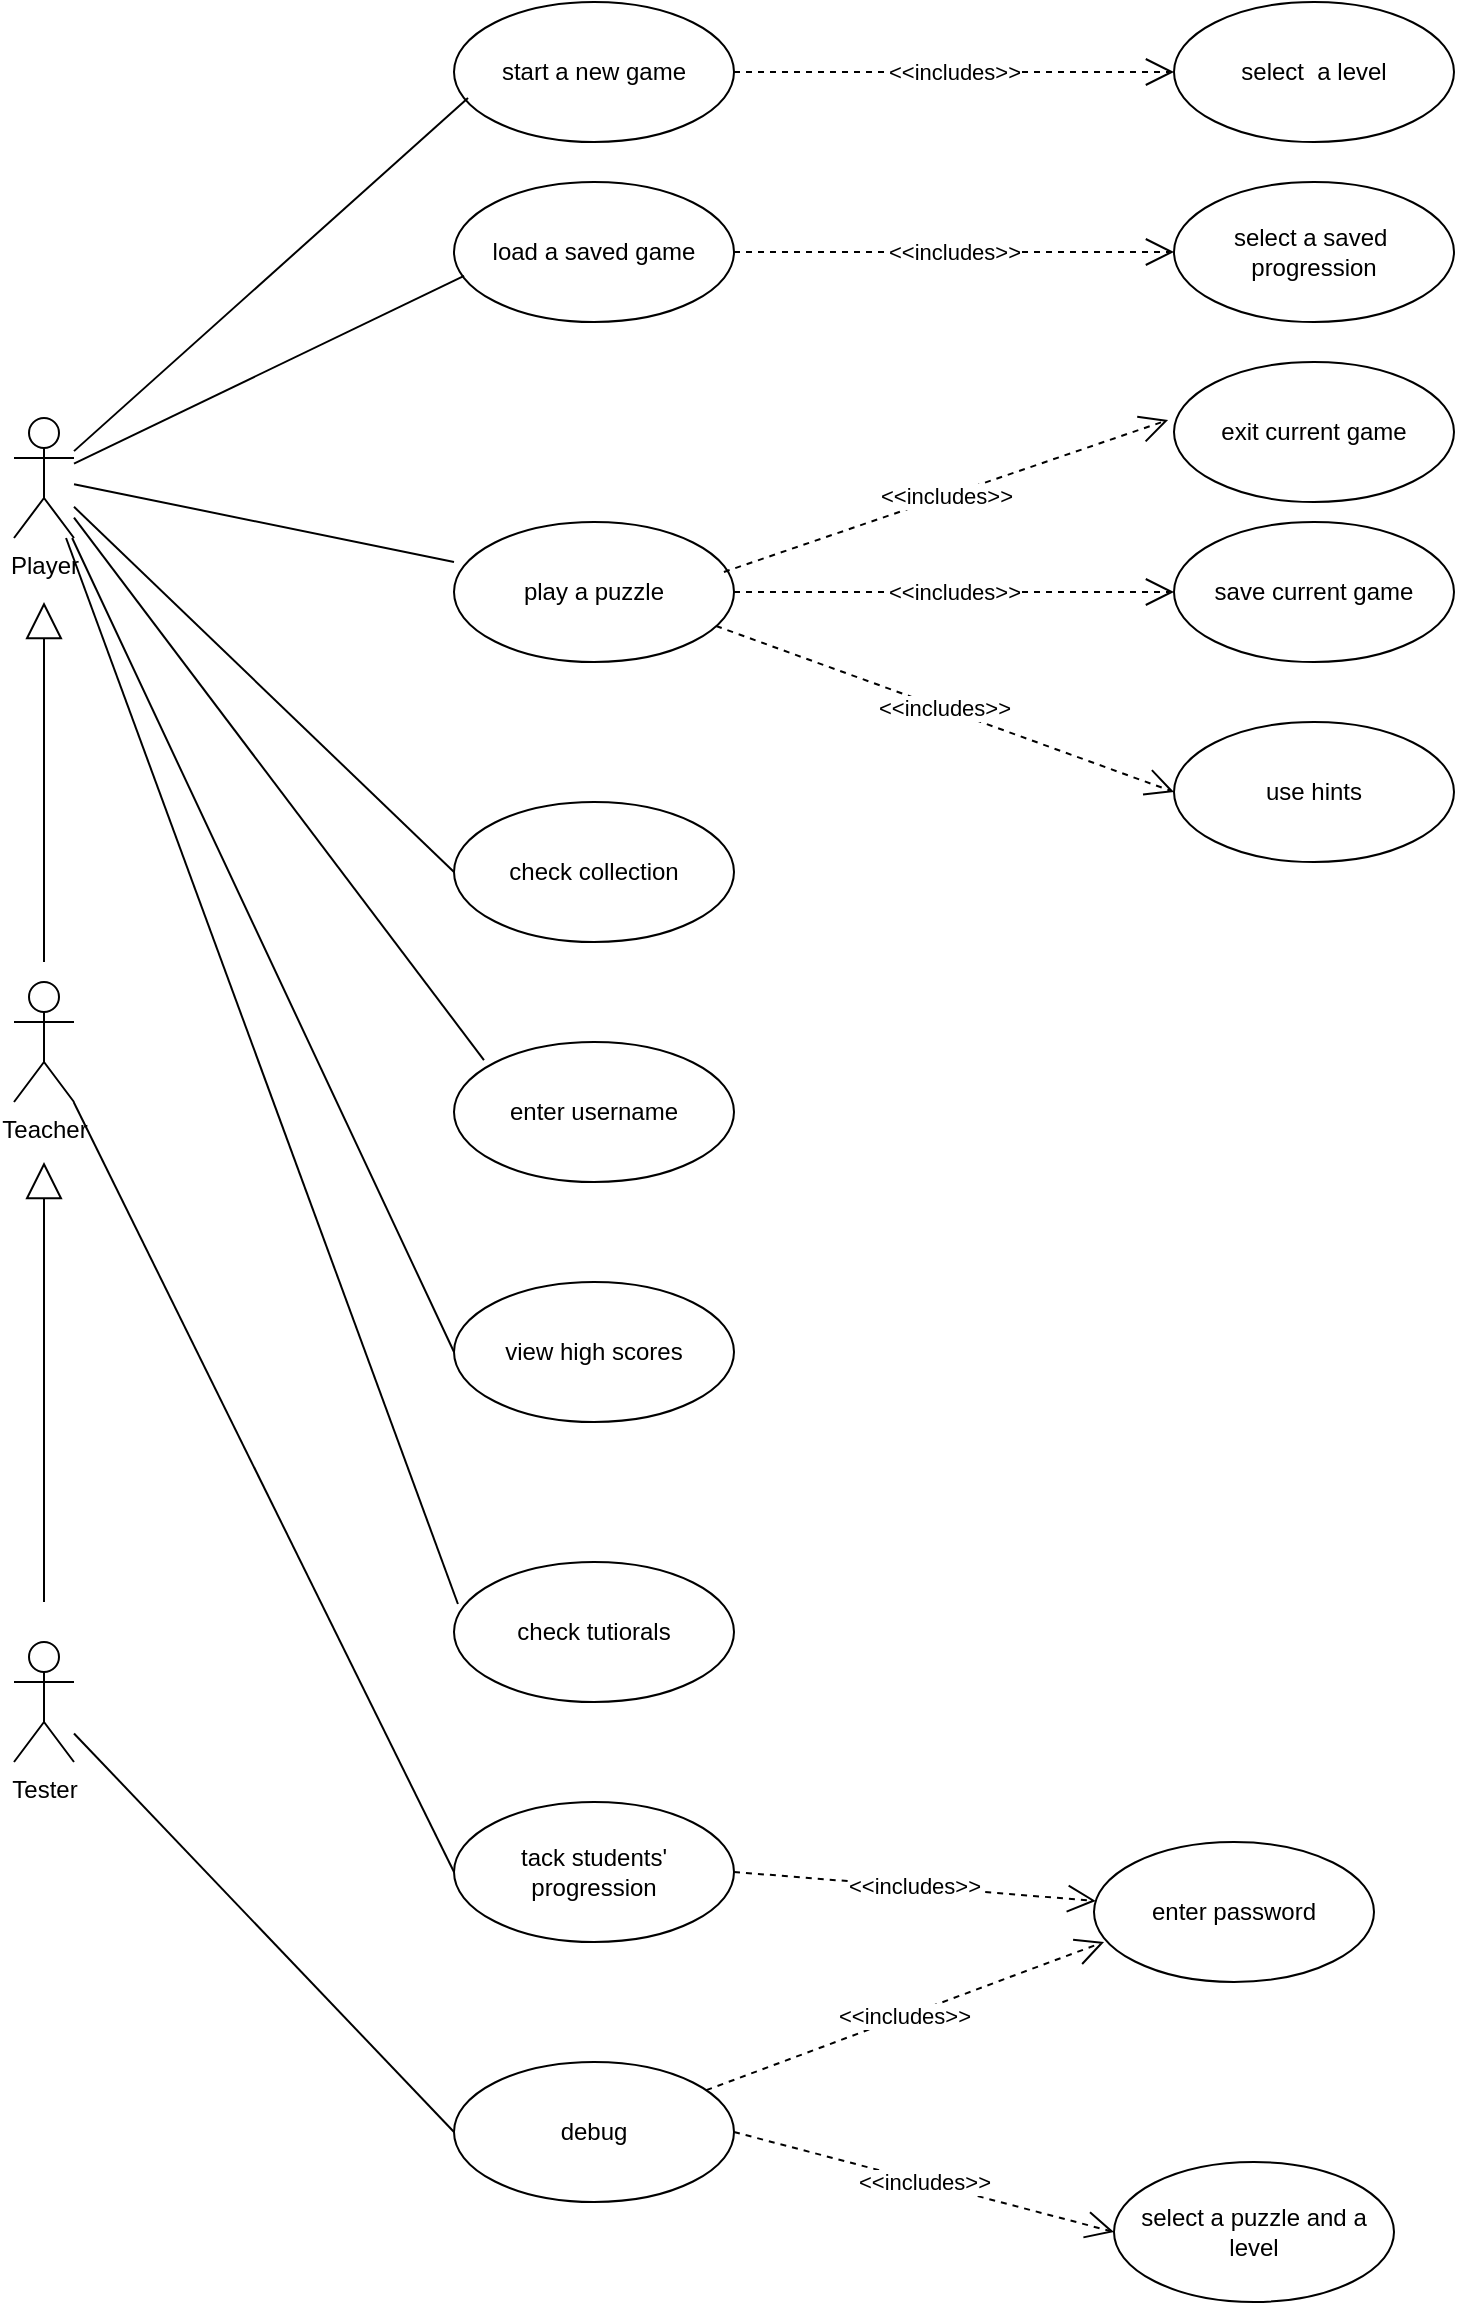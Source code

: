 <mxfile version="23.1.1" type="github">
  <diagram name="Page-1" id="0783ab3e-0a74-02c8-0abd-f7b4e66b4bec">
    <mxGraphModel dx="2924" dy="1140" grid="1" gridSize="10" guides="1" tooltips="1" connect="1" arrows="1" fold="1" page="1" pageScale="1" pageWidth="850" pageHeight="1100" background="none" math="0" shadow="0">
      <root>
        <mxCell id="0" />
        <mxCell id="1" parent="0" />
        <mxCell id="n95UubTUEXaW6l02zeMs-1" value="Player" style="shape=umlActor;verticalLabelPosition=bottom;verticalAlign=top;html=1;outlineConnect=0;" vertex="1" parent="1">
          <mxGeometry x="-750" y="358" width="30" height="60" as="geometry" />
        </mxCell>
        <mxCell id="n95UubTUEXaW6l02zeMs-14" value="Teacher" style="shape=umlActor;verticalLabelPosition=bottom;verticalAlign=top;html=1;outlineConnect=0;" vertex="1" parent="1">
          <mxGeometry x="-750" y="640" width="30" height="60" as="geometry" />
        </mxCell>
        <mxCell id="n95UubTUEXaW6l02zeMs-22" value="Tester" style="shape=umlActor;verticalLabelPosition=bottom;verticalAlign=top;html=1;outlineConnect=0;" vertex="1" parent="1">
          <mxGeometry x="-750" y="970" width="30" height="60" as="geometry" />
        </mxCell>
        <mxCell id="n95UubTUEXaW6l02zeMs-30" value="debug" style="ellipse;whiteSpace=wrap;html=1;" vertex="1" parent="1">
          <mxGeometry x="-530" y="1180" width="140" height="70" as="geometry" />
        </mxCell>
        <mxCell id="n95UubTUEXaW6l02zeMs-31" value="check collection" style="ellipse;whiteSpace=wrap;html=1;" vertex="1" parent="1">
          <mxGeometry x="-530" y="550" width="140" height="70" as="geometry" />
        </mxCell>
        <mxCell id="n95UubTUEXaW6l02zeMs-32" value="start a new game" style="ellipse;whiteSpace=wrap;html=1;" vertex="1" parent="1">
          <mxGeometry x="-530" y="150" width="140" height="70" as="geometry" />
        </mxCell>
        <mxCell id="n95UubTUEXaW6l02zeMs-35" value="load a saved game" style="ellipse;whiteSpace=wrap;html=1;" vertex="1" parent="1">
          <mxGeometry x="-530" y="240" width="140" height="70" as="geometry" />
        </mxCell>
        <mxCell id="n95UubTUEXaW6l02zeMs-36" value="tack students&#39; progression" style="ellipse;whiteSpace=wrap;html=1;" vertex="1" parent="1">
          <mxGeometry x="-530" y="1050" width="140" height="70" as="geometry" />
        </mxCell>
        <mxCell id="n95UubTUEXaW6l02zeMs-37" value="view high scores" style="ellipse;whiteSpace=wrap;html=1;" vertex="1" parent="1">
          <mxGeometry x="-530" y="790" width="140" height="70" as="geometry" />
        </mxCell>
        <mxCell id="n95UubTUEXaW6l02zeMs-41" value="check tutiorals" style="ellipse;whiteSpace=wrap;html=1;" vertex="1" parent="1">
          <mxGeometry x="-530" y="930" width="140" height="70" as="geometry" />
        </mxCell>
        <mxCell id="n95UubTUEXaW6l02zeMs-42" value="select a puzzle and a level" style="ellipse;whiteSpace=wrap;html=1;" vertex="1" parent="1">
          <mxGeometry x="-200" y="1230" width="140" height="70" as="geometry" />
        </mxCell>
        <mxCell id="n95UubTUEXaW6l02zeMs-46" value="" style="endArrow=block;endSize=16;endFill=0;html=1;rounded=0;" edge="1" parent="1">
          <mxGeometry width="160" relative="1" as="geometry">
            <mxPoint x="-735" y="630" as="sourcePoint" />
            <mxPoint x="-735" y="450" as="targetPoint" />
            <Array as="points">
              <mxPoint x="-735" y="530" />
            </Array>
          </mxGeometry>
        </mxCell>
        <mxCell id="n95UubTUEXaW6l02zeMs-47" value="" style="endArrow=block;endSize=16;endFill=0;html=1;rounded=0;" edge="1" parent="1">
          <mxGeometry width="160" relative="1" as="geometry">
            <mxPoint x="-735" y="950" as="sourcePoint" />
            <mxPoint x="-735" y="730" as="targetPoint" />
          </mxGeometry>
        </mxCell>
        <mxCell id="n95UubTUEXaW6l02zeMs-50" value="&amp;lt;&amp;lt;includes&amp;gt;&amp;gt;" style="endArrow=open;endSize=12;dashed=1;html=1;rounded=0;exitX=1;exitY=0.5;exitDx=0;exitDy=0;entryX=0;entryY=0.5;entryDx=0;entryDy=0;" edge="1" parent="1" source="n95UubTUEXaW6l02zeMs-30" target="n95UubTUEXaW6l02zeMs-42">
          <mxGeometry width="160" relative="1" as="geometry">
            <mxPoint x="-400" y="1364.5" as="sourcePoint" />
            <mxPoint x="-200" y="1270" as="targetPoint" />
          </mxGeometry>
        </mxCell>
        <mxCell id="n95UubTUEXaW6l02zeMs-51" value="&amp;lt;&amp;lt;includes&amp;gt;&amp;gt;" style="endArrow=open;endSize=12;dashed=1;html=1;rounded=0;exitX=1;exitY=0.5;exitDx=0;exitDy=0;entryX=0;entryY=0.5;entryDx=0;entryDy=0;" edge="1" parent="1" source="n95UubTUEXaW6l02zeMs-32" target="n95UubTUEXaW6l02zeMs-68">
          <mxGeometry width="160" relative="1" as="geometry">
            <mxPoint x="-390" y="310" as="sourcePoint" />
            <mxPoint x="-210" y="190" as="targetPoint" />
          </mxGeometry>
        </mxCell>
        <mxCell id="n95UubTUEXaW6l02zeMs-52" value="&amp;lt;&amp;lt;includes&amp;gt;&amp;gt;" style="endArrow=open;endSize=12;dashed=1;html=1;rounded=0;exitX=1;exitY=0.5;exitDx=0;exitDy=0;entryX=0;entryY=0.5;entryDx=0;entryDy=0;" edge="1" parent="1" source="n95UubTUEXaW6l02zeMs-35" target="n95UubTUEXaW6l02zeMs-69">
          <mxGeometry width="160" relative="1" as="geometry">
            <mxPoint x="-390" y="430" as="sourcePoint" />
            <mxPoint x="-190" y="260" as="targetPoint" />
          </mxGeometry>
        </mxCell>
        <mxCell id="n95UubTUEXaW6l02zeMs-53" value="enter password" style="ellipse;whiteSpace=wrap;html=1;" vertex="1" parent="1">
          <mxGeometry x="-210" y="1070" width="140" height="70" as="geometry" />
        </mxCell>
        <mxCell id="n95UubTUEXaW6l02zeMs-54" value="&amp;lt;&amp;lt;includes&amp;gt;&amp;gt;" style="endArrow=open;endSize=12;dashed=1;html=1;rounded=0;exitX=1;exitY=0.5;exitDx=0;exitDy=0;" edge="1" parent="1" source="n95UubTUEXaW6l02zeMs-36" target="n95UubTUEXaW6l02zeMs-53">
          <mxGeometry width="160" relative="1" as="geometry">
            <mxPoint x="-370" y="749.5" as="sourcePoint" />
            <mxPoint x="-162" y="590.5" as="targetPoint" />
          </mxGeometry>
        </mxCell>
        <mxCell id="n95UubTUEXaW6l02zeMs-56" value="" style="endArrow=none;endSize=12;html=1;rounded=0;entryX=0;entryY=0.5;entryDx=0;entryDy=0;endFill=0;" edge="1" parent="1" source="n95UubTUEXaW6l02zeMs-1" target="n95UubTUEXaW6l02zeMs-37">
          <mxGeometry x="0.001" width="160" relative="1" as="geometry">
            <mxPoint x="-700" y="390" as="sourcePoint" />
            <mxPoint x="-480" y="462" as="targetPoint" />
            <mxPoint as="offset" />
          </mxGeometry>
        </mxCell>
        <mxCell id="n95UubTUEXaW6l02zeMs-60" value="" style="endArrow=none;endSize=12;html=1;rounded=0;entryX=0;entryY=0.5;entryDx=0;entryDy=0;endFill=0;" edge="1" parent="1" source="n95UubTUEXaW6l02zeMs-1" target="n95UubTUEXaW6l02zeMs-31">
          <mxGeometry x="0.001" width="160" relative="1" as="geometry">
            <mxPoint x="-710" y="380" as="sourcePoint" />
            <mxPoint x="-520" y="516" as="targetPoint" />
            <mxPoint as="offset" />
          </mxGeometry>
        </mxCell>
        <mxCell id="n95UubTUEXaW6l02zeMs-61" value="" style="endArrow=none;endSize=12;html=1;rounded=0;entryX=0.014;entryY=0.3;entryDx=0;entryDy=0;endFill=0;entryPerimeter=0;" edge="1" parent="1" source="n95UubTUEXaW6l02zeMs-1" target="n95UubTUEXaW6l02zeMs-41">
          <mxGeometry x="0.001" width="160" relative="1" as="geometry">
            <mxPoint x="-690" y="595" as="sourcePoint" />
            <mxPoint x="-500" y="590" as="targetPoint" />
            <mxPoint as="offset" />
          </mxGeometry>
        </mxCell>
        <mxCell id="n95UubTUEXaW6l02zeMs-62" value="" style="endArrow=none;endSize=12;html=1;rounded=0;entryX=0.036;entryY=0.671;entryDx=0;entryDy=0;endFill=0;entryPerimeter=0;" edge="1" parent="1" source="n95UubTUEXaW6l02zeMs-1" target="n95UubTUEXaW6l02zeMs-35">
          <mxGeometry x="0.001" width="160" relative="1" as="geometry">
            <mxPoint x="-700" y="335" as="sourcePoint" />
            <mxPoint x="-520" y="330" as="targetPoint" />
            <mxPoint as="offset" />
          </mxGeometry>
        </mxCell>
        <mxCell id="n95UubTUEXaW6l02zeMs-63" value="" style="endArrow=none;endSize=12;html=1;rounded=0;endFill=0;entryX=0.05;entryY=0.686;entryDx=0;entryDy=0;entryPerimeter=0;" edge="1" parent="1" source="n95UubTUEXaW6l02zeMs-1" target="n95UubTUEXaW6l02zeMs-32">
          <mxGeometry x="0.001" width="160" relative="1" as="geometry">
            <mxPoint x="-700" y="245" as="sourcePoint" />
            <mxPoint x="-520" y="190" as="targetPoint" />
            <mxPoint as="offset" />
          </mxGeometry>
        </mxCell>
        <mxCell id="n95UubTUEXaW6l02zeMs-64" value="" style="endArrow=none;endSize=12;html=1;rounded=0;entryX=0;entryY=0.5;entryDx=0;entryDy=0;endFill=0;" edge="1" parent="1" source="n95UubTUEXaW6l02zeMs-22" target="n95UubTUEXaW6l02zeMs-30">
          <mxGeometry x="0.001" width="160" relative="1" as="geometry">
            <mxPoint x="-740" y="1297.439" as="sourcePoint" />
            <mxPoint x="-550" y="1315" as="targetPoint" />
            <mxPoint as="offset" />
          </mxGeometry>
        </mxCell>
        <mxCell id="n95UubTUEXaW6l02zeMs-65" value="" style="endArrow=none;endSize=12;html=1;rounded=0;entryX=0;entryY=0.5;entryDx=0;entryDy=0;endFill=0;" edge="1" parent="1" source="n95UubTUEXaW6l02zeMs-14" target="n95UubTUEXaW6l02zeMs-36">
          <mxGeometry x="0.001" width="160" relative="1" as="geometry">
            <mxPoint x="-730" y="745" as="sourcePoint" />
            <mxPoint x="-540" y="740" as="targetPoint" />
            <mxPoint as="offset" />
          </mxGeometry>
        </mxCell>
        <mxCell id="n95UubTUEXaW6l02zeMs-66" value="enter username" style="ellipse;whiteSpace=wrap;html=1;" vertex="1" parent="1">
          <mxGeometry x="-530" y="670" width="140" height="70" as="geometry" />
        </mxCell>
        <mxCell id="n95UubTUEXaW6l02zeMs-68" value="select&amp;nbsp; a level" style="ellipse;whiteSpace=wrap;html=1;" vertex="1" parent="1">
          <mxGeometry x="-170" y="150" width="140" height="70" as="geometry" />
        </mxCell>
        <mxCell id="n95UubTUEXaW6l02zeMs-69" value="select a saved&amp;nbsp; progression" style="ellipse;whiteSpace=wrap;html=1;" vertex="1" parent="1">
          <mxGeometry x="-170" y="240" width="140" height="70" as="geometry" />
        </mxCell>
        <mxCell id="n95UubTUEXaW6l02zeMs-70" value="" style="endArrow=none;endSize=12;html=1;rounded=0;endFill=0;entryX=0.107;entryY=0.129;entryDx=0;entryDy=0;entryPerimeter=0;" edge="1" parent="1" source="n95UubTUEXaW6l02zeMs-1" target="n95UubTUEXaW6l02zeMs-66">
          <mxGeometry x="0.001" width="160" relative="1" as="geometry">
            <mxPoint x="-710" y="391" as="sourcePoint" />
            <mxPoint x="-515" y="297" as="targetPoint" />
            <mxPoint as="offset" />
          </mxGeometry>
        </mxCell>
        <mxCell id="n95UubTUEXaW6l02zeMs-71" value="play a puzzle" style="ellipse;whiteSpace=wrap;html=1;" vertex="1" parent="1">
          <mxGeometry x="-530" y="410" width="140" height="70" as="geometry" />
        </mxCell>
        <mxCell id="n95UubTUEXaW6l02zeMs-72" value="&amp;lt;&amp;lt;includes&amp;gt;&amp;gt;" style="endArrow=open;endSize=12;dashed=1;html=1;rounded=0;exitX=0.964;exitY=0.357;exitDx=0;exitDy=0;exitPerimeter=0;entryX=-0.021;entryY=0.414;entryDx=0;entryDy=0;entryPerimeter=0;" edge="1" parent="1" source="n95UubTUEXaW6l02zeMs-71" target="n95UubTUEXaW6l02zeMs-73">
          <mxGeometry width="160" relative="1" as="geometry">
            <mxPoint x="-370" y="510" as="sourcePoint" />
            <mxPoint x="-220" y="420" as="targetPoint" />
          </mxGeometry>
        </mxCell>
        <mxCell id="n95UubTUEXaW6l02zeMs-73" value="exit current game" style="ellipse;whiteSpace=wrap;html=1;" vertex="1" parent="1">
          <mxGeometry x="-170" y="330" width="140" height="70" as="geometry" />
        </mxCell>
        <mxCell id="n95UubTUEXaW6l02zeMs-74" value="save current game" style="ellipse;whiteSpace=wrap;html=1;" vertex="1" parent="1">
          <mxGeometry x="-170" y="410" width="140" height="70" as="geometry" />
        </mxCell>
        <mxCell id="n95UubTUEXaW6l02zeMs-75" value="&amp;lt;&amp;lt;includes&amp;gt;&amp;gt;" style="endArrow=open;endSize=12;dashed=1;html=1;rounded=0;exitX=1;exitY=0.5;exitDx=0;exitDy=0;entryX=0;entryY=0.5;entryDx=0;entryDy=0;" edge="1" parent="1" source="n95UubTUEXaW6l02zeMs-71" target="n95UubTUEXaW6l02zeMs-74">
          <mxGeometry x="-0.001" width="160" relative="1" as="geometry">
            <mxPoint x="-385" y="475" as="sourcePoint" />
            <mxPoint x="-210" y="430" as="targetPoint" />
            <mxPoint as="offset" />
          </mxGeometry>
        </mxCell>
        <mxCell id="n95UubTUEXaW6l02zeMs-76" value="" style="endArrow=none;endSize=12;html=1;rounded=0;entryX=0;entryY=0.286;entryDx=0;entryDy=0;endFill=0;entryPerimeter=0;" edge="1" parent="1" source="n95UubTUEXaW6l02zeMs-1" target="n95UubTUEXaW6l02zeMs-71">
          <mxGeometry x="0.001" width="160" relative="1" as="geometry">
            <mxPoint x="-710" y="391" as="sourcePoint" />
            <mxPoint x="-515" y="297" as="targetPoint" />
            <mxPoint as="offset" />
          </mxGeometry>
        </mxCell>
        <mxCell id="n95UubTUEXaW6l02zeMs-77" value="use hints" style="ellipse;whiteSpace=wrap;html=1;" vertex="1" parent="1">
          <mxGeometry x="-170" y="510" width="140" height="70" as="geometry" />
        </mxCell>
        <mxCell id="n95UubTUEXaW6l02zeMs-78" value="&amp;lt;&amp;lt;includes&amp;gt;&amp;gt;" style="endArrow=open;endSize=12;dashed=1;html=1;rounded=0;exitX=0.936;exitY=0.743;exitDx=0;exitDy=0;entryX=0;entryY=0.5;entryDx=0;entryDy=0;exitPerimeter=0;" edge="1" parent="1" source="n95UubTUEXaW6l02zeMs-71" target="n95UubTUEXaW6l02zeMs-77">
          <mxGeometry x="-0.001" width="160" relative="1" as="geometry">
            <mxPoint x="-390" y="445" as="sourcePoint" />
            <mxPoint x="-200" y="455" as="targetPoint" />
            <mxPoint as="offset" />
          </mxGeometry>
        </mxCell>
        <mxCell id="n95UubTUEXaW6l02zeMs-82" value="&amp;lt;&amp;lt;includes&amp;gt;&amp;gt;" style="endArrow=open;endSize=12;dashed=1;html=1;rounded=0;entryX=0.036;entryY=0.714;entryDx=0;entryDy=0;entryPerimeter=0;" edge="1" parent="1" source="n95UubTUEXaW6l02zeMs-30" target="n95UubTUEXaW6l02zeMs-53">
          <mxGeometry width="160" relative="1" as="geometry">
            <mxPoint x="-380" y="1115" as="sourcePoint" />
            <mxPoint x="-200" y="1115" as="targetPoint" />
          </mxGeometry>
        </mxCell>
      </root>
    </mxGraphModel>
  </diagram>
</mxfile>
